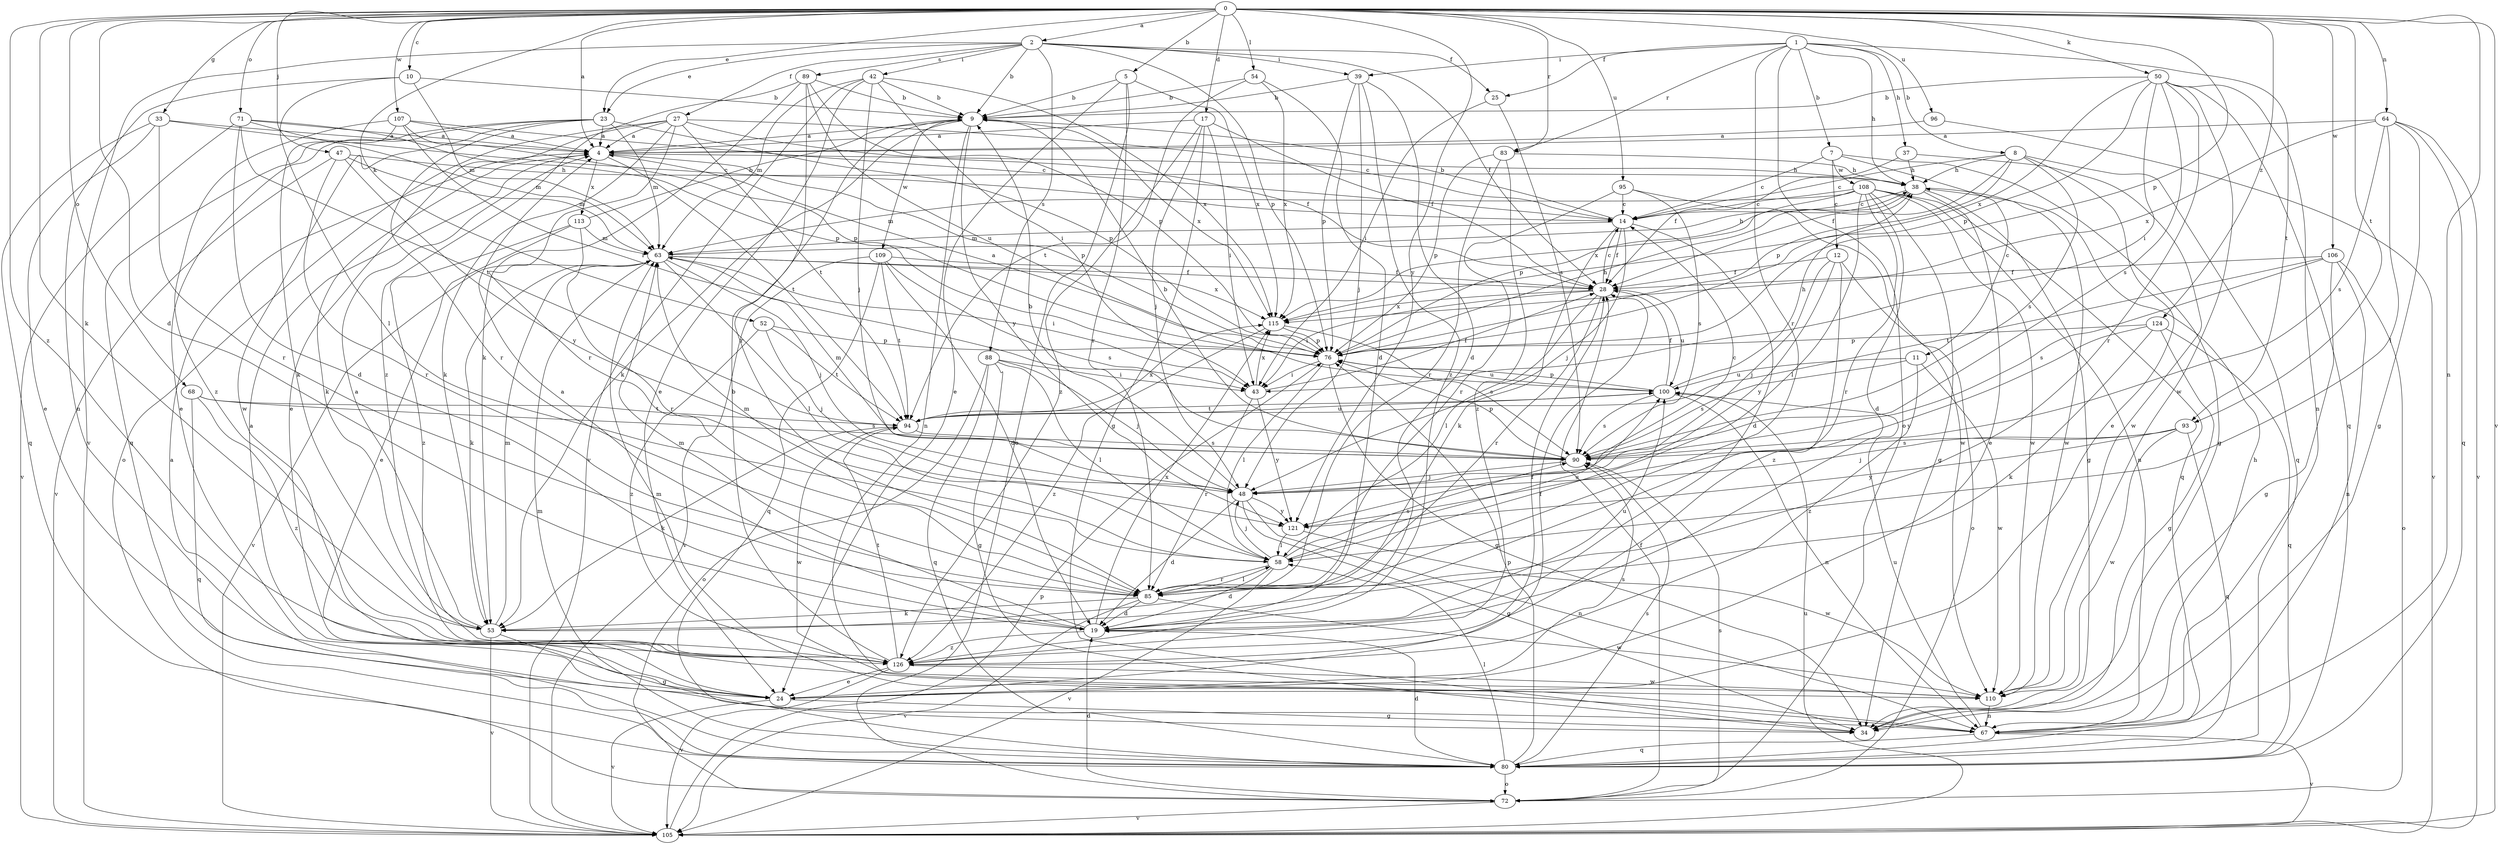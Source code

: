 strict digraph  {
0;
1;
2;
4;
5;
7;
8;
9;
10;
11;
12;
14;
17;
19;
23;
24;
25;
27;
28;
33;
34;
37;
38;
39;
42;
43;
47;
48;
50;
52;
53;
54;
58;
63;
64;
67;
68;
71;
72;
76;
80;
83;
85;
88;
89;
90;
93;
94;
95;
96;
100;
105;
106;
107;
108;
109;
110;
113;
115;
121;
124;
126;
0 -> 2  [label=a];
0 -> 4  [label=a];
0 -> 5  [label=b];
0 -> 10  [label=c];
0 -> 17  [label=d];
0 -> 19  [label=d];
0 -> 23  [label=e];
0 -> 33  [label=g];
0 -> 47  [label=j];
0 -> 50  [label=k];
0 -> 52  [label=k];
0 -> 53  [label=k];
0 -> 54  [label=l];
0 -> 64  [label=n];
0 -> 67  [label=n];
0 -> 68  [label=o];
0 -> 71  [label=o];
0 -> 76  [label=p];
0 -> 83  [label=r];
0 -> 93  [label=t];
0 -> 95  [label=u];
0 -> 96  [label=u];
0 -> 105  [label=v];
0 -> 106  [label=w];
0 -> 107  [label=w];
0 -> 121  [label=y];
0 -> 124  [label=z];
0 -> 126  [label=z];
1 -> 7  [label=b];
1 -> 8  [label=b];
1 -> 25  [label=f];
1 -> 37  [label=h];
1 -> 38  [label=h];
1 -> 39  [label=i];
1 -> 72  [label=o];
1 -> 83  [label=r];
1 -> 85  [label=r];
1 -> 93  [label=t];
2 -> 9  [label=b];
2 -> 23  [label=e];
2 -> 25  [label=f];
2 -> 27  [label=f];
2 -> 28  [label=f];
2 -> 39  [label=i];
2 -> 42  [label=i];
2 -> 76  [label=p];
2 -> 88  [label=s];
2 -> 89  [label=s];
2 -> 105  [label=v];
4 -> 38  [label=h];
4 -> 53  [label=k];
4 -> 76  [label=p];
4 -> 94  [label=t];
4 -> 113  [label=x];
5 -> 9  [label=b];
5 -> 24  [label=e];
5 -> 72  [label=o];
5 -> 85  [label=r];
5 -> 115  [label=x];
7 -> 11  [label=c];
7 -> 12  [label=c];
7 -> 14  [label=c];
7 -> 34  [label=g];
7 -> 108  [label=w];
8 -> 14  [label=c];
8 -> 24  [label=e];
8 -> 28  [label=f];
8 -> 38  [label=h];
8 -> 76  [label=p];
8 -> 80  [label=q];
8 -> 90  [label=s];
9 -> 4  [label=a];
9 -> 53  [label=k];
9 -> 67  [label=n];
9 -> 109  [label=w];
9 -> 115  [label=x];
9 -> 121  [label=y];
10 -> 9  [label=b];
10 -> 58  [label=l];
10 -> 63  [label=m];
10 -> 67  [label=n];
11 -> 90  [label=s];
11 -> 100  [label=u];
11 -> 110  [label=w];
11 -> 126  [label=z];
12 -> 28  [label=f];
12 -> 48  [label=j];
12 -> 72  [label=o];
12 -> 121  [label=y];
12 -> 126  [label=z];
14 -> 9  [label=b];
14 -> 19  [label=d];
14 -> 28  [label=f];
14 -> 48  [label=j];
14 -> 53  [label=k];
14 -> 63  [label=m];
17 -> 4  [label=a];
17 -> 28  [label=f];
17 -> 34  [label=g];
17 -> 43  [label=i];
17 -> 48  [label=j];
17 -> 126  [label=z];
19 -> 4  [label=a];
19 -> 63  [label=m];
19 -> 100  [label=u];
19 -> 115  [label=x];
19 -> 126  [label=z];
23 -> 4  [label=a];
23 -> 24  [label=e];
23 -> 63  [label=m];
23 -> 76  [label=p];
23 -> 80  [label=q];
23 -> 85  [label=r];
23 -> 110  [label=w];
24 -> 4  [label=a];
24 -> 28  [label=f];
24 -> 34  [label=g];
24 -> 90  [label=s];
24 -> 105  [label=v];
25 -> 43  [label=i];
25 -> 90  [label=s];
27 -> 4  [label=a];
27 -> 14  [label=c];
27 -> 24  [label=e];
27 -> 28  [label=f];
27 -> 53  [label=k];
27 -> 72  [label=o];
27 -> 85  [label=r];
27 -> 94  [label=t];
28 -> 14  [label=c];
28 -> 43  [label=i];
28 -> 58  [label=l];
28 -> 85  [label=r];
28 -> 100  [label=u];
28 -> 115  [label=x];
33 -> 4  [label=a];
33 -> 14  [label=c];
33 -> 24  [label=e];
33 -> 80  [label=q];
33 -> 85  [label=r];
37 -> 28  [label=f];
37 -> 38  [label=h];
37 -> 110  [label=w];
38 -> 14  [label=c];
38 -> 24  [label=e];
38 -> 34  [label=g];
38 -> 110  [label=w];
38 -> 115  [label=x];
39 -> 9  [label=b];
39 -> 19  [label=d];
39 -> 48  [label=j];
39 -> 76  [label=p];
39 -> 126  [label=z];
42 -> 9  [label=b];
42 -> 24  [label=e];
42 -> 43  [label=i];
42 -> 48  [label=j];
42 -> 63  [label=m];
42 -> 105  [label=v];
42 -> 115  [label=x];
43 -> 28  [label=f];
43 -> 85  [label=r];
43 -> 115  [label=x];
43 -> 121  [label=y];
47 -> 38  [label=h];
47 -> 63  [label=m];
47 -> 85  [label=r];
47 -> 105  [label=v];
47 -> 121  [label=y];
48 -> 9  [label=b];
48 -> 14  [label=c];
48 -> 19  [label=d];
48 -> 34  [label=g];
48 -> 67  [label=n];
48 -> 121  [label=y];
50 -> 9  [label=b];
50 -> 43  [label=i];
50 -> 67  [label=n];
50 -> 76  [label=p];
50 -> 80  [label=q];
50 -> 85  [label=r];
50 -> 90  [label=s];
50 -> 110  [label=w];
50 -> 115  [label=x];
52 -> 48  [label=j];
52 -> 76  [label=p];
52 -> 94  [label=t];
52 -> 126  [label=z];
53 -> 4  [label=a];
53 -> 34  [label=g];
53 -> 63  [label=m];
53 -> 105  [label=v];
54 -> 9  [label=b];
54 -> 19  [label=d];
54 -> 94  [label=t];
54 -> 115  [label=x];
58 -> 19  [label=d];
58 -> 48  [label=j];
58 -> 63  [label=m];
58 -> 85  [label=r];
58 -> 90  [label=s];
58 -> 100  [label=u];
58 -> 105  [label=v];
63 -> 28  [label=f];
63 -> 38  [label=h];
63 -> 43  [label=i];
63 -> 48  [label=j];
63 -> 53  [label=k];
63 -> 58  [label=l];
63 -> 105  [label=v];
63 -> 115  [label=x];
64 -> 4  [label=a];
64 -> 34  [label=g];
64 -> 58  [label=l];
64 -> 80  [label=q];
64 -> 90  [label=s];
64 -> 105  [label=v];
64 -> 115  [label=x];
67 -> 38  [label=h];
67 -> 63  [label=m];
67 -> 80  [label=q];
67 -> 100  [label=u];
67 -> 105  [label=v];
68 -> 80  [label=q];
68 -> 90  [label=s];
68 -> 94  [label=t];
68 -> 126  [label=z];
71 -> 4  [label=a];
71 -> 19  [label=d];
71 -> 63  [label=m];
71 -> 76  [label=p];
71 -> 94  [label=t];
71 -> 105  [label=v];
72 -> 19  [label=d];
72 -> 28  [label=f];
72 -> 90  [label=s];
72 -> 105  [label=v];
76 -> 4  [label=a];
76 -> 34  [label=g];
76 -> 38  [label=h];
76 -> 43  [label=i];
76 -> 58  [label=l];
76 -> 100  [label=u];
80 -> 4  [label=a];
80 -> 19  [label=d];
80 -> 58  [label=l];
80 -> 63  [label=m];
80 -> 72  [label=o];
80 -> 76  [label=p];
80 -> 90  [label=s];
83 -> 38  [label=h];
83 -> 76  [label=p];
83 -> 85  [label=r];
83 -> 126  [label=z];
85 -> 19  [label=d];
85 -> 53  [label=k];
85 -> 58  [label=l];
85 -> 105  [label=v];
85 -> 110  [label=w];
88 -> 34  [label=g];
88 -> 43  [label=i];
88 -> 48  [label=j];
88 -> 58  [label=l];
88 -> 72  [label=o];
88 -> 80  [label=q];
89 -> 9  [label=b];
89 -> 53  [label=k];
89 -> 76  [label=p];
89 -> 85  [label=r];
89 -> 100  [label=u];
89 -> 126  [label=z];
90 -> 9  [label=b];
90 -> 48  [label=j];
90 -> 63  [label=m];
90 -> 76  [label=p];
93 -> 48  [label=j];
93 -> 80  [label=q];
93 -> 90  [label=s];
93 -> 110  [label=w];
93 -> 121  [label=y];
94 -> 53  [label=k];
94 -> 90  [label=s];
94 -> 100  [label=u];
94 -> 110  [label=w];
94 -> 115  [label=x];
95 -> 14  [label=c];
95 -> 85  [label=r];
95 -> 90  [label=s];
95 -> 110  [label=w];
96 -> 4  [label=a];
96 -> 105  [label=v];
100 -> 28  [label=f];
100 -> 38  [label=h];
100 -> 67  [label=n];
100 -> 76  [label=p];
100 -> 90  [label=s];
100 -> 94  [label=t];
105 -> 76  [label=p];
105 -> 100  [label=u];
106 -> 28  [label=f];
106 -> 34  [label=g];
106 -> 67  [label=n];
106 -> 72  [label=o];
106 -> 90  [label=s];
106 -> 94  [label=t];
107 -> 4  [label=a];
107 -> 14  [label=c];
107 -> 43  [label=i];
107 -> 53  [label=k];
107 -> 76  [label=p];
107 -> 126  [label=z];
108 -> 14  [label=c];
108 -> 19  [label=d];
108 -> 34  [label=g];
108 -> 58  [label=l];
108 -> 63  [label=m];
108 -> 67  [label=n];
108 -> 76  [label=p];
108 -> 80  [label=q];
108 -> 85  [label=r];
108 -> 110  [label=w];
109 -> 19  [label=d];
109 -> 28  [label=f];
109 -> 80  [label=q];
109 -> 90  [label=s];
109 -> 94  [label=t];
109 -> 105  [label=v];
110 -> 67  [label=n];
113 -> 9  [label=b];
113 -> 24  [label=e];
113 -> 63  [label=m];
113 -> 85  [label=r];
113 -> 126  [label=z];
115 -> 76  [label=p];
115 -> 90  [label=s];
115 -> 126  [label=z];
121 -> 58  [label=l];
121 -> 110  [label=w];
124 -> 34  [label=g];
124 -> 53  [label=k];
124 -> 76  [label=p];
124 -> 80  [label=q];
124 -> 121  [label=y];
126 -> 9  [label=b];
126 -> 24  [label=e];
126 -> 28  [label=f];
126 -> 94  [label=t];
126 -> 105  [label=v];
126 -> 110  [label=w];
}
